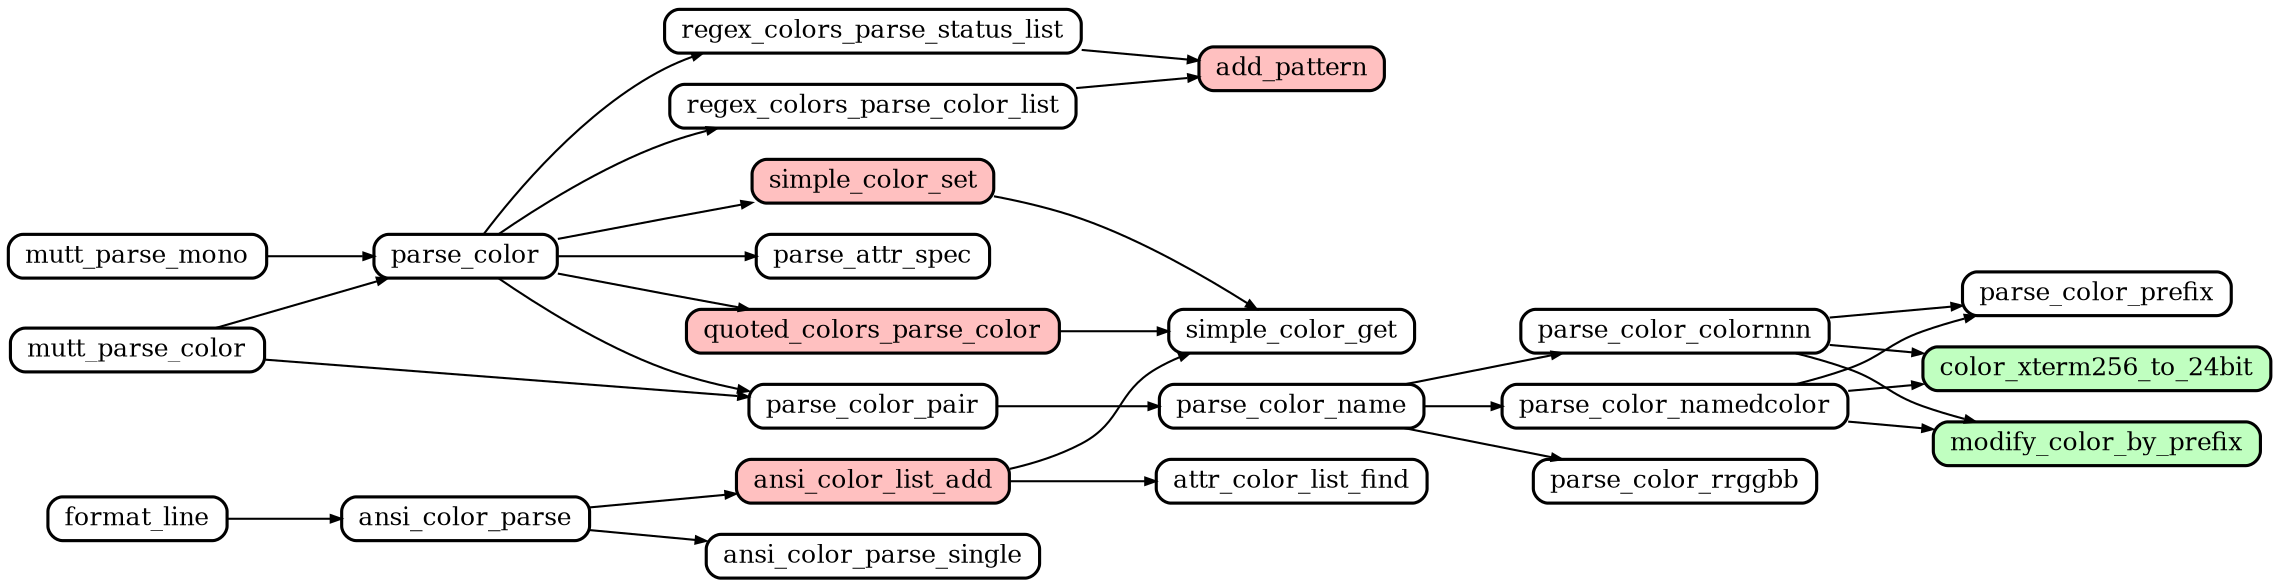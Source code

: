 digraph callgraph {
	// 2023-10-11 mutt_parse_color()
	graph [
		rankdir="LR"
		nodesep="0.2"
		ranksep="0.5"
		compound="true"
	]

	node [
		shape="Mrecord"
		fontsize="12"
		fillcolor="#ffffff"
		style="filled"
		height="0.2"
		penwidth="1.5"
		color="black"
	]

	edge [
		penwidth="1.0"
		arrowsize="0.5"
	]

	// Call curses_color_new()
	node [ fillcolor="#ffc0c0" ]
	ansi_color_list_add
	add_pattern
	quoted_colors_parse_color
	simple_color_set

	// Need moving
	node [ fillcolor="#c0ffc0" ]
	color_xterm256_to_24bit
	modify_color_by_prefix

	node [ fillcolor="#ffffff" ]
	ansi_color_list_add            -> attr_color_list_find
	ansi_color_list_add            -> simple_color_get
	ansi_color_parse               -> ansi_color_list_add
	ansi_color_parse               -> ansi_color_parse_single
	format_line                    -> ansi_color_parse
	mutt_parse_color               -> parse_color
	mutt_parse_color               -> parse_color_pair
	mutt_parse_mono                -> parse_color
	parse_color                    -> parse_attr_spec
	parse_color                    -> parse_color_pair
	parse_color                    -> quoted_colors_parse_color
	parse_color                    -> regex_colors_parse_color_list
	parse_color                    -> regex_colors_parse_status_list
	parse_color                    -> simple_color_set
	parse_color_colornnn           -> color_xterm256_to_24bit
	parse_color_colornnn           -> modify_color_by_prefix
	parse_color_colornnn           -> parse_color_prefix
	parse_color_name               -> parse_color_colornnn
	parse_color_name               -> parse_color_namedcolor
	parse_color_name               -> parse_color_rrggbb
	parse_color_namedcolor         -> color_xterm256_to_24bit
	parse_color_namedcolor         -> modify_color_by_prefix
	parse_color_namedcolor         -> parse_color_prefix
	parse_color_pair               -> parse_color_name
	quoted_colors_parse_color      -> simple_color_get
	regex_colors_parse_color_list  -> add_pattern
	regex_colors_parse_status_list -> add_pattern
	simple_color_set               -> simple_color_get

}

